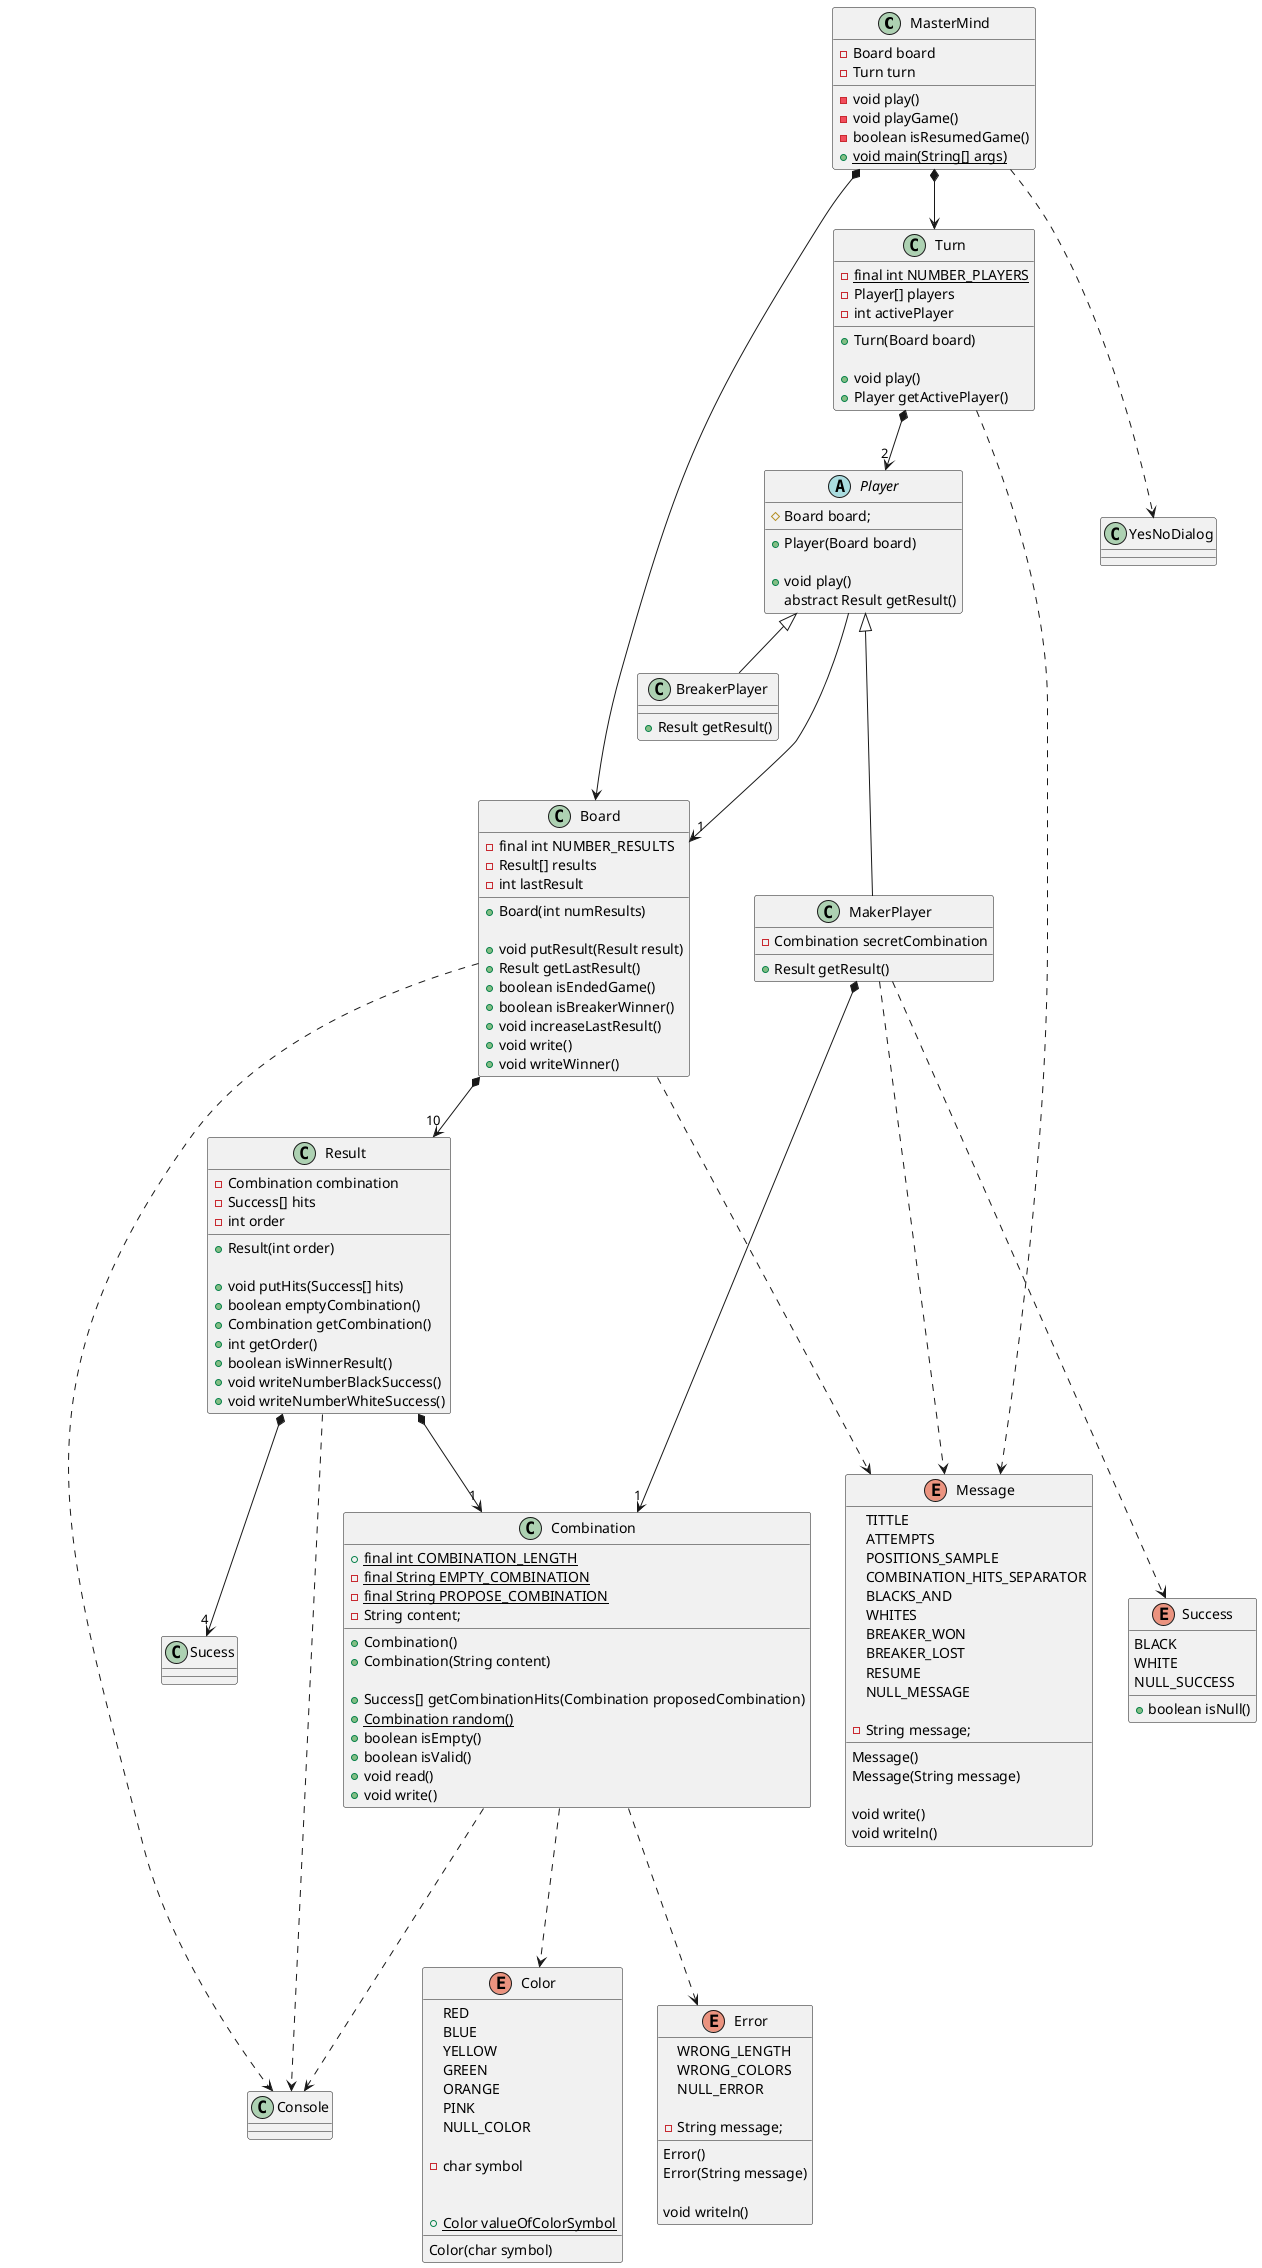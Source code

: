 @startuml
class MasterMind {
    - Board board
    - Turn turn

    - void play()
    - void playGame()
    - boolean isResumedGame()
    + {static} void main(String[] args)
}

class Board {
    - final int NUMBER_RESULTS
    - Result[] results
    - int lastResult

    + Board(int numResults)

    + void putResult(Result result)
    + Result getLastResult()
    + boolean isEndedGame()
    + boolean isBreakerWinner()
    + void increaseLastResult()
    + void write()
    + void writeWinner()
}

class Turn {
    - {static} final int NUMBER_PLAYERS
    - Player[] players
    - int activePlayer

    + Turn(Board board)

    + void play()
    + Player getActivePlayer()
}

class Result {
    - Combination combination
    - Success[] hits
    - int order

    + Result(int order)

    + void putHits(Success[] hits)
    + boolean emptyCombination()
    + Combination getCombination()
    + int getOrder()
    + boolean isWinnerResult()
    + void writeNumberBlackSuccess()
    + void writeNumberWhiteSuccess()
}


abstract class Player {
    # Board board;

    + Player(Board board)

    + void play()
    abstract Result getResult()
}

class BreakerPlayer extends Player{
    + Result getResult()
}

class MakerPlayer extends Player{
    - Combination secretCombination
    + Result getResult()
}

class Combination {
    + {static} final int COMBINATION_LENGTH
    - {static} final String EMPTY_COMBINATION
    - {static} final String PROPOSE_COMBINATION
    - String content;

    + Combination()
    + Combination(String content)

    + Success[] getCombinationHits(Combination proposedCombination)
    + {static} Combination random()
    + boolean isEmpty()
    + boolean isValid()
    + void read()
    + void write()
}

enum Success {
	BLACK
	WHITE
	NULL_SUCCESS

	+ boolean isNull()
}
enum Color {
	RED
	BLUE
	YELLOW
	GREEN
	ORANGE
	PINK
	NULL_COLOR

	- char symbol

	Color(char symbol)

	+ {static} Color valueOfColorSymbol
}

enum Error {
	WRONG_LENGTH
	WRONG_COLORS
	NULL_ERROR

	- String message;

	Error()
	Error(String message)

	void writeln()
}

enum Message {
    TITTLE
    ATTEMPTS
    POSITIONS_SAMPLE
    COMBINATION_HITS_SEPARATOR
    BLACKS_AND
    WHITES
    BREAKER_WON
    BREAKER_LOST
    RESUME
    NULL_MESSAGE

    - String message;

    Message()
    Message(String message)

    void write()
    void writeln()
}

class Console
class YesNoDialog

MasterMind *--> Board
MasterMind *--> Turn
MasterMind ...> YesNoDialog
MakerPlayer ...> Message

Board *--> "10" Result
Board ...> Console
Board ...> Message

Turn *--> "2" Player
Turn ...> Message

Result *--> "1" Combination
Result *--> "4" Sucess
Result ...> Console

Player ---> "1" Board
MakerPlayer *--> "1" Combination
MakerPlayer ...> Success

Combination ...> Console
Combination ...> Color
Combination ...> Error

@enduml